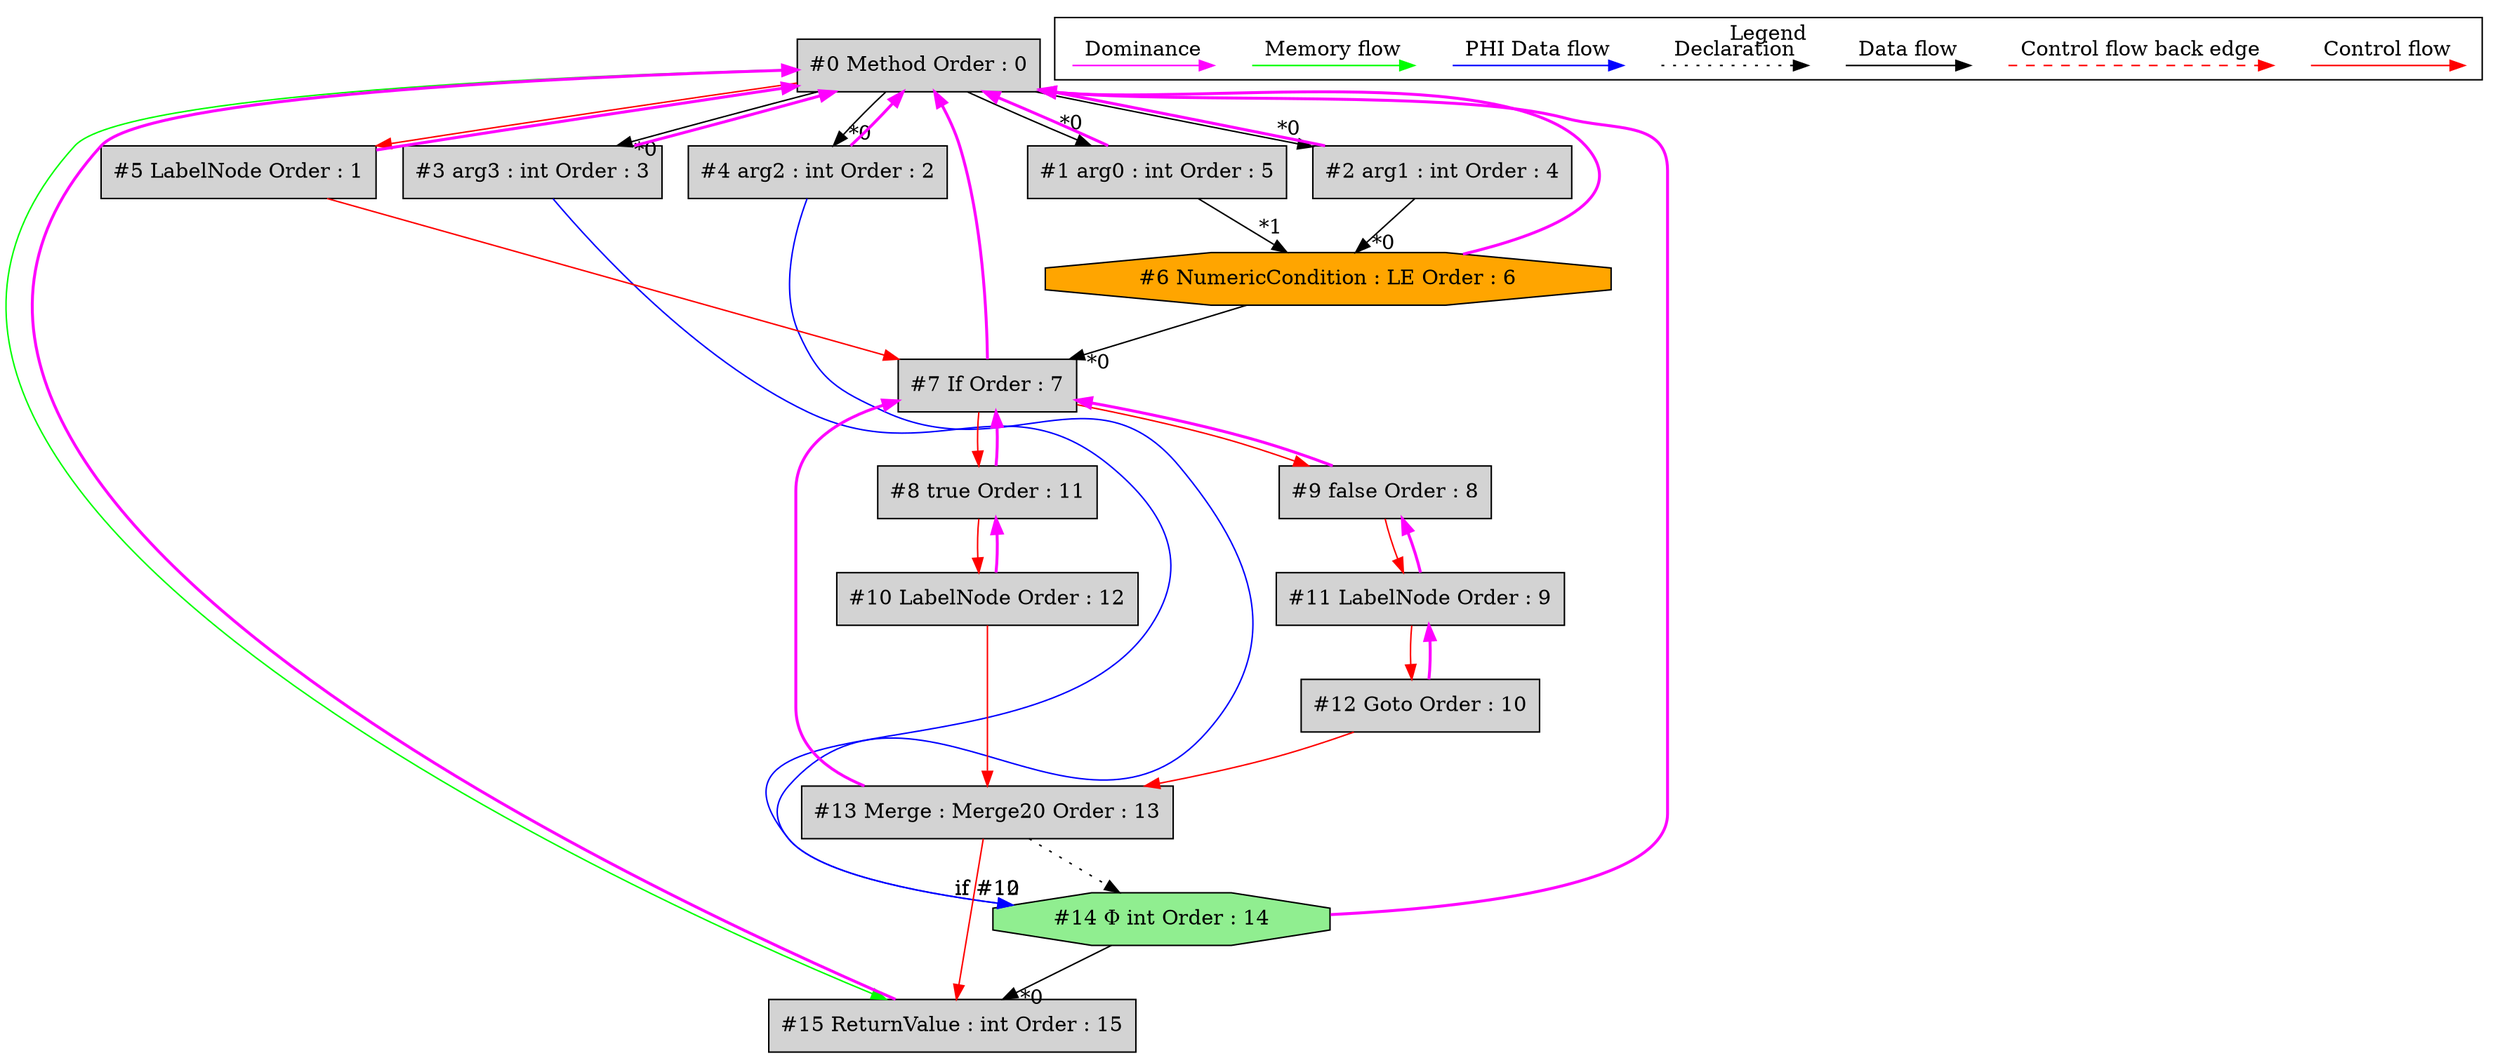 digraph debugoutput {
 ordering="in";
 node0[label="#0 Method Order : 0",shape=box, fillcolor=lightgrey, style=filled];
 node1[label="#1 arg0 : int Order : 5",shape=box, fillcolor=lightgrey, style=filled];
 node1 -> node0[dir="forward" color="fuchsia" penwidth="2"];
 node0 -> node1[headlabel="*0", labeldistance=2];
 node2[label="#2 arg1 : int Order : 4",shape=box, fillcolor=lightgrey, style=filled];
 node2 -> node0[dir="forward" color="fuchsia" penwidth="2"];
 node0 -> node2[headlabel="*0", labeldistance=2];
 node3[label="#3 arg3 : int Order : 3",shape=box, fillcolor=lightgrey, style=filled];
 node3 -> node0[dir="forward" color="fuchsia" penwidth="2"];
 node0 -> node3[headlabel="*0", labeldistance=2];
 node4[label="#4 arg2 : int Order : 2",shape=box, fillcolor=lightgrey, style=filled];
 node4 -> node0[dir="forward" color="fuchsia" penwidth="2"];
 node0 -> node4[headlabel="*0", labeldistance=2];
 node5[label="#5 LabelNode Order : 1",shape=box, fillcolor=lightgrey, style=filled];
 node5 -> node0[dir="forward" color="fuchsia" penwidth="2"];
 node0 -> node5[labeldistance=2, color=red, fontcolor=red];
 node6[label="#6 NumericCondition : LE Order : 6",shape=octagon, fillcolor=orange, style=filled];
 node6 -> node0[dir="forward" color="fuchsia" penwidth="2"];
 node2 -> node6[headlabel="*0", labeldistance=2];
 node1 -> node6[headlabel="*1", labeldistance=2];
 node7[label="#7 If Order : 7",shape=box, fillcolor=lightgrey, style=filled];
 node7 -> node0[dir="forward" color="fuchsia" penwidth="2"];
 node6 -> node7[headlabel="*0", labeldistance=2];
 node5 -> node7[labeldistance=2, color=red, fontcolor=red];
 node8[label="#8 true Order : 11",shape=box, fillcolor=lightgrey, style=filled];
 node8 -> node7[dir="forward" color="fuchsia" penwidth="2"];
 node7 -> node8[labeldistance=2, color=red, fontcolor=red];
 node9[label="#9 false Order : 8",shape=box, fillcolor=lightgrey, style=filled];
 node9 -> node7[dir="forward" color="fuchsia" penwidth="2"];
 node7 -> node9[labeldistance=2, color=red, fontcolor=red];
 node10[label="#10 LabelNode Order : 12",shape=box, fillcolor=lightgrey, style=filled];
 node10 -> node8[dir="forward" color="fuchsia" penwidth="2"];
 node8 -> node10[labeldistance=2, color=red, fontcolor=red];
 node11[label="#11 LabelNode Order : 9",shape=box, fillcolor=lightgrey, style=filled];
 node11 -> node9[dir="forward" color="fuchsia" penwidth="2"];
 node9 -> node11[labeldistance=2, color=red, fontcolor=red];
 node12[label="#12 Goto Order : 10",shape=box, fillcolor=lightgrey, style=filled];
 node12 -> node11[dir="forward" color="fuchsia" penwidth="2"];
 node11 -> node12[labeldistance=2, color=red, fontcolor=red];
 node13[label="#13 Merge : Merge20 Order : 13",shape=box, fillcolor=lightgrey, style=filled];
 node13 -> node7[dir="forward" color="fuchsia" penwidth="2"];
 node12 -> node13[labeldistance=2, color=red, fontcolor=red];
 node10 -> node13[labeldistance=2, color=red, fontcolor=red];
 node14[label="#14 Φ int Order : 14",shape=octagon, fillcolor=lightgreen, style=filled];
 node14 -> node0[dir="forward" color="fuchsia" penwidth="2"];
 node13 -> node14[style=dotted];
 node4 -> node14[headlabel="if #12", labeldistance=2, color=blue, constraint=false];
 node3 -> node14[headlabel="if #10", labeldistance=2, color=blue, constraint=false];
 node15[label="#15 ReturnValue : int Order : 15",shape=box, fillcolor=lightgrey, style=filled];
 node15 -> node0[dir="forward" color="fuchsia" penwidth="2"];
 node14 -> node15[headlabel="*0", labeldistance=2];
 node13 -> node15[labeldistance=2, color=red, fontcolor=red];
 node0 -> node15[labeldistance=2, color=green, constraint=false];
 subgraph cluster_000 {
  label = "Legend";
  node [shape=point]
  {
   rank=same;
   c0 [style = invis];
   c1 [style = invis];
   c2 [style = invis];
   c3 [style = invis];
   d0 [style = invis];
   d1 [style = invis];
   d2 [style = invis];
   d3 [style = invis];
   d4 [style = invis];
   d5 [style = invis];
   d6 [style = invis];
   d7 [style = invis];
   d8 [style = invis];
   d9 [style = invis];
  }
  c0 -> c1 [label="Control flow", style=solid, color=red]
  c2 -> c3 [label="Control flow back edge", style=dashed, color=red]
  d0 -> d1 [label="Data flow"]
  d2 -> d3 [label="Declaration", style=dotted]
  d4 -> d5 [label="PHI Data flow", color=blue]
  d6 -> d7 [label="Memory flow", color=green]
  d8 -> d9 [label="Dominance", color=fuchsia, style=solid]
 }

}
